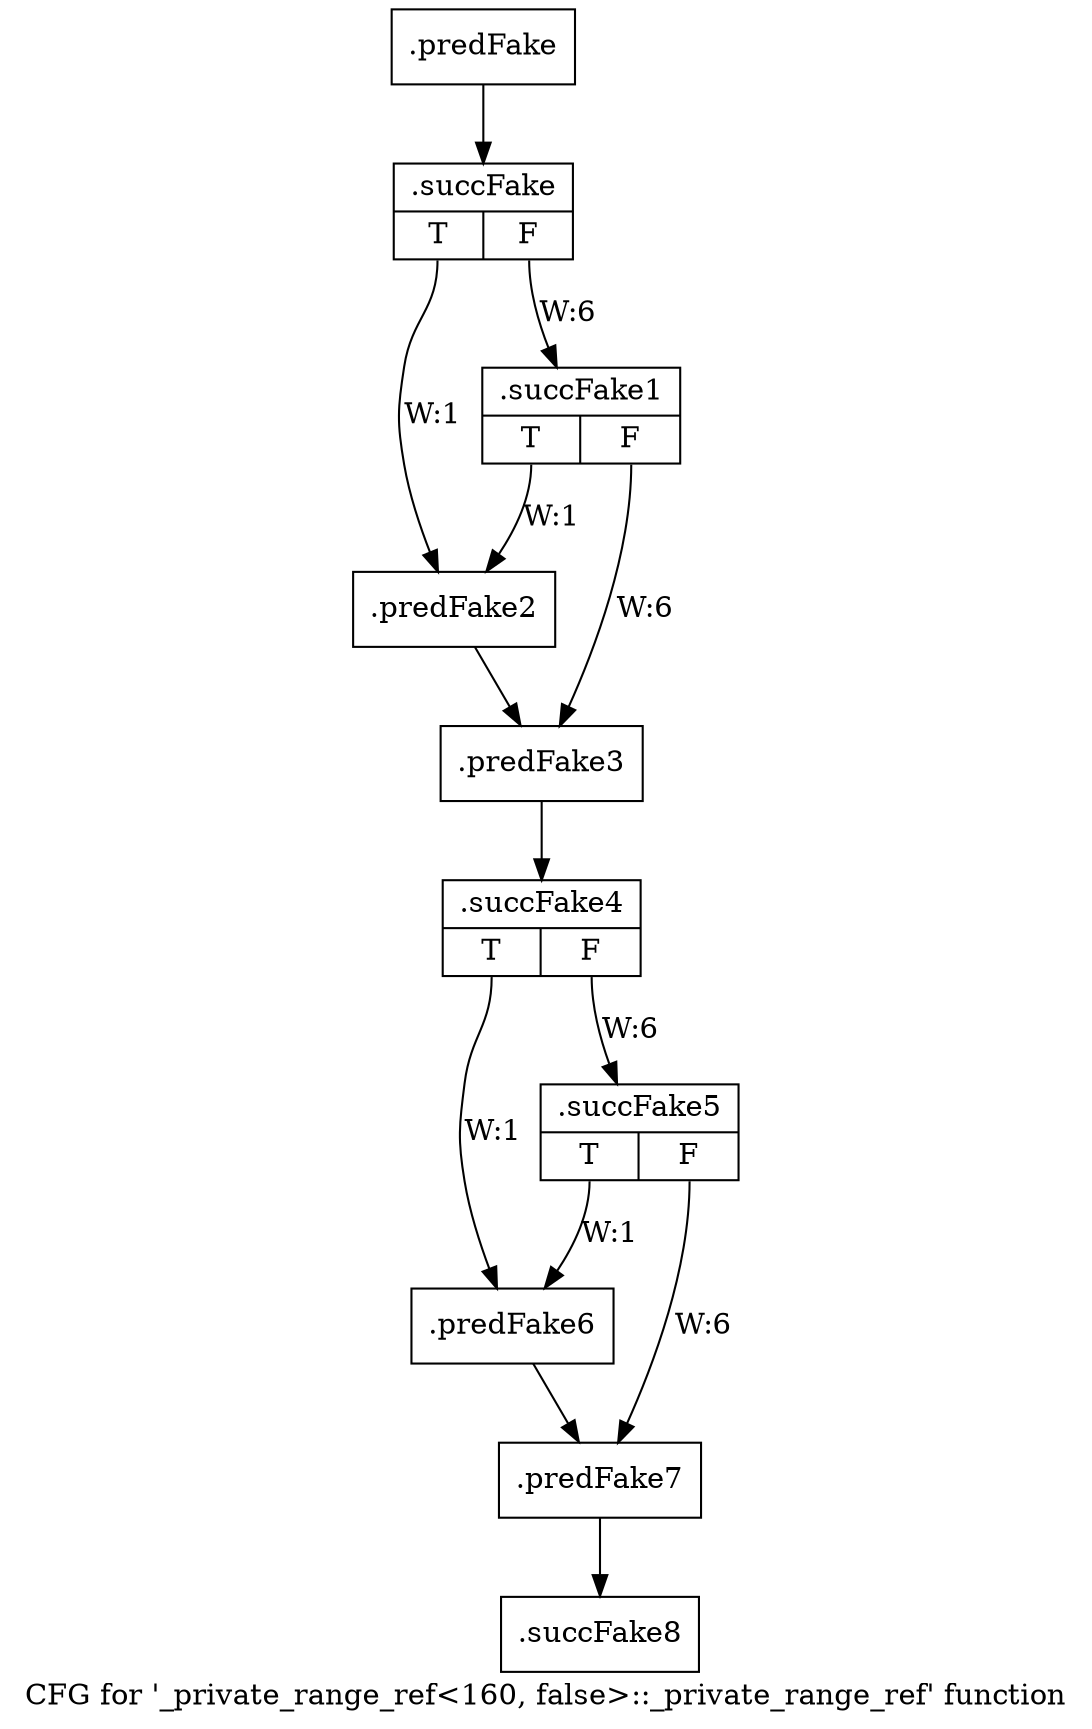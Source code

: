 digraph "CFG for '_private_range_ref\<160, false\>::_private_range_ref' function" {
	label="CFG for '_private_range_ref\<160, false\>::_private_range_ref' function";

	Node0x5d212f0 [shape=record,filename="",linenumber="",label="{.predFake}"];
	Node0x5d212f0 -> Node0x6169e60[ callList="" memoryops="" filename="/mnt/xilinx/Vitis_HLS/2021.2/include/etc/ap_private.h" execusionnum="5"];
	Node0x6169e60 [shape=record,filename="/mnt/xilinx/Vitis_HLS/2021.2/include/etc/ap_private.h",linenumber="6324",label="{.succFake|{<s0>T|<s1>F}}"];
	Node0x6169e60:s0 -> Node0x5d23730[label="W:1"];
	Node0x6169e60:s1 -> Node0x6169f10[label="W:6" callList="" memoryops="" filename="/mnt/xilinx/Vitis_HLS/2021.2/include/etc/ap_private.h" execusionnum="5"];
	Node0x6169f10 [shape=record,filename="/mnt/xilinx/Vitis_HLS/2021.2/include/etc/ap_private.h",linenumber="6324",label="{.succFake1|{<s0>T|<s1>F}}"];
	Node0x6169f10:s0 -> Node0x5d23730[label="W:1"];
	Node0x6169f10:s1 -> Node0x5d23780[label="W:6"];
	Node0x5d23730 [shape=record,filename="/mnt/xilinx/Vitis_HLS/2021.2/include/etc/ap_private.h",linenumber="6324",label="{.predFake2}"];
	Node0x5d23730 -> Node0x5d23780[ callList="" memoryops="" filename="/mnt/xilinx/Vitis_HLS/2021.2/include/etc/ap_private.h" execusionnum="0"];
	Node0x5d23780 [shape=record,filename="/mnt/xilinx/Vitis_HLS/2021.2/include/etc/ap_private.h",linenumber="6324",label="{.predFake3}"];
	Node0x5d23780 -> Node0x616a1e0[ callList="" memoryops="" filename="/mnt/xilinx/Vitis_HLS/2021.2/include/etc/ap_private.h" execusionnum="5"];
	Node0x616a1e0 [shape=record,filename="/mnt/xilinx/Vitis_HLS/2021.2/include/etc/ap_private.h",linenumber="6328",label="{.succFake4|{<s0>T|<s1>F}}"];
	Node0x616a1e0:s0 -> Node0x5d238c0[label="W:1"];
	Node0x616a1e0:s1 -> Node0x616a290[label="W:6" callList="" memoryops="" filename="/mnt/xilinx/Vitis_HLS/2021.2/include/etc/ap_private.h" execusionnum="5"];
	Node0x616a290 [shape=record,filename="/mnt/xilinx/Vitis_HLS/2021.2/include/etc/ap_private.h",linenumber="6328",label="{.succFake5|{<s0>T|<s1>F}}"];
	Node0x616a290:s0 -> Node0x5d238c0[label="W:1"];
	Node0x616a290:s1 -> Node0x5d23910[label="W:6"];
	Node0x5d238c0 [shape=record,filename="/mnt/xilinx/Vitis_HLS/2021.2/include/etc/ap_private.h",linenumber="6328",label="{.predFake6}"];
	Node0x5d238c0 -> Node0x5d23910[ callList="" memoryops="" filename="/mnt/xilinx/Vitis_HLS/2021.2/include/etc/ap_private.h" execusionnum="0"];
	Node0x5d23910 [shape=record,filename="/mnt/xilinx/Vitis_HLS/2021.2/include/etc/ap_private.h",linenumber="6328",label="{.predFake7}"];
	Node0x5d23910 -> Node0x616a560[ callList="" memoryops="" filename="/mnt/xilinx/Vitis_HLS/2021.2/include/etc/ap_private.h" execusionnum="5"];
	Node0x616a560 [shape=record,filename="/mnt/xilinx/Vitis_HLS/2021.2/include/etc/ap_private.h",linenumber="6331",label="{.succFake8}"];
}
